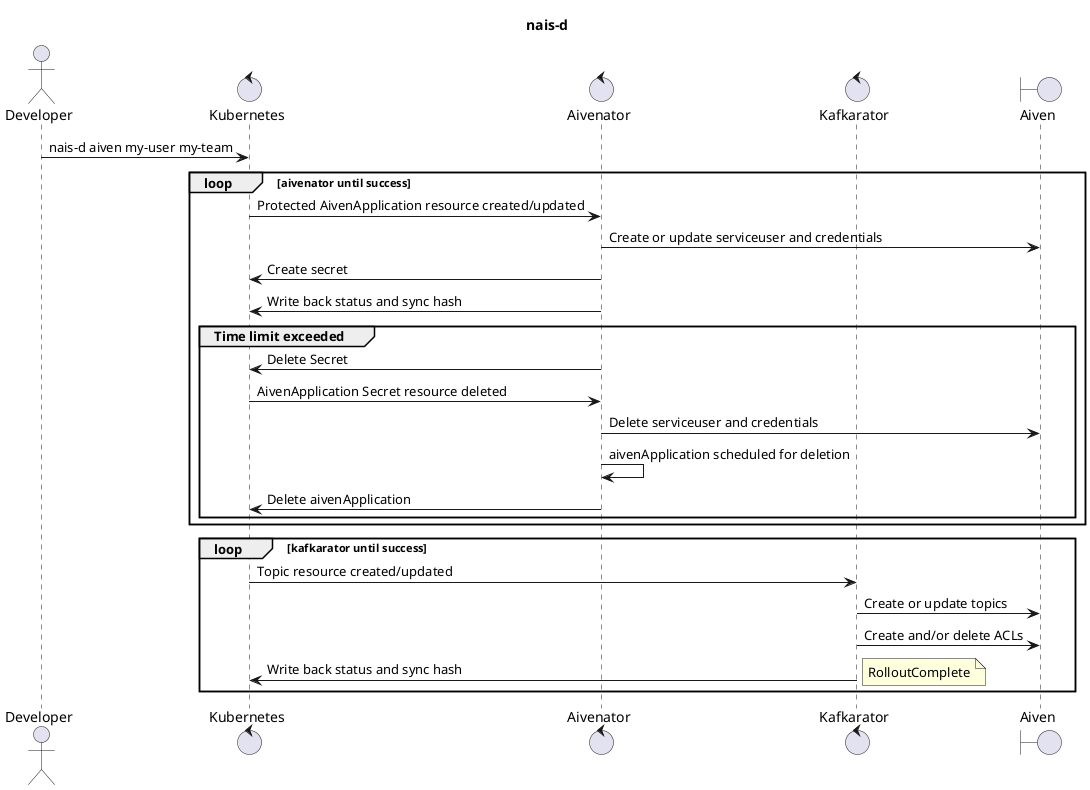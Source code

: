 @startuml
title nais-d

actor developer as "Developer"
control kubernetes as "Kubernetes"
control aivenator as "Aivenator"
control kafkarator as "Kafkarator"
boundary aiven as "Aiven"

developer -> kubernetes : nais-d aiven my-user my-team

loop aivenator until success
kubernetes -> aivenator : Protected AivenApplication resource created/updated
aivenator -> aiven : Create or update serviceuser and credentials
aivenator -> kubernetes : Create secret
aivenator -> kubernetes : Write back status and sync hash
group Time limit exceeded
aivenator -> kubernetes : Delete Secret
kubernetes -> aivenator : AivenApplication Secret resource deleted
aivenator -> aiven : Delete serviceuser and credentials
aivenator -> aivenator : aivenApplication scheduled for deletion
aivenator -> kubernetes : Delete aivenApplication
    end
end

loop kafkarator until success
kubernetes -> kafkarator : Topic resource created/updated
kafkarator -> aiven : Create or update topics
kafkarator -> aiven : Create and/or delete ACLs
kafkarator -> kubernetes : Write back status and sync hash
note right: RolloutComplete
end

@enduml